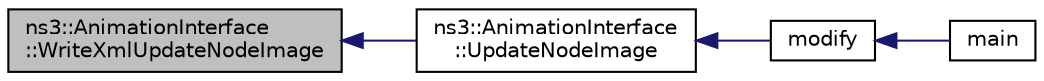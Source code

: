 digraph "ns3::AnimationInterface::WriteXmlUpdateNodeImage"
{
  edge [fontname="Helvetica",fontsize="10",labelfontname="Helvetica",labelfontsize="10"];
  node [fontname="Helvetica",fontsize="10",shape=record];
  rankdir="LR";
  Node1 [label="ns3::AnimationInterface\l::WriteXmlUpdateNodeImage",height=0.2,width=0.4,color="black", fillcolor="grey75", style="filled", fontcolor="black"];
  Node1 -> Node2 [dir="back",color="midnightblue",fontsize="10",style="solid"];
  Node2 [label="ns3::AnimationInterface\l::UpdateNodeImage",height=0.2,width=0.4,color="black", fillcolor="white", style="filled",URL="$d6/d1a/classns3_1_1AnimationInterface.html#a52d452668baff3587273d6137f1a2f47",tooltip="Helper function to update the image of a node. "];
  Node2 -> Node3 [dir="back",color="midnightblue",fontsize="10",style="solid"];
  Node3 [label="modify",height=0.2,width=0.4,color="black", fillcolor="white", style="filled",URL="$d2/d94/resources-counters_8cc.html#a7a2a3abb755d0d1a31414355520d054b"];
  Node3 -> Node4 [dir="back",color="midnightblue",fontsize="10",style="solid"];
  Node4 [label="main",height=0.2,width=0.4,color="black", fillcolor="white", style="filled",URL="$d2/d94/resources-counters_8cc.html#a0ddf1224851353fc92bfbff6f499fa97"];
}

